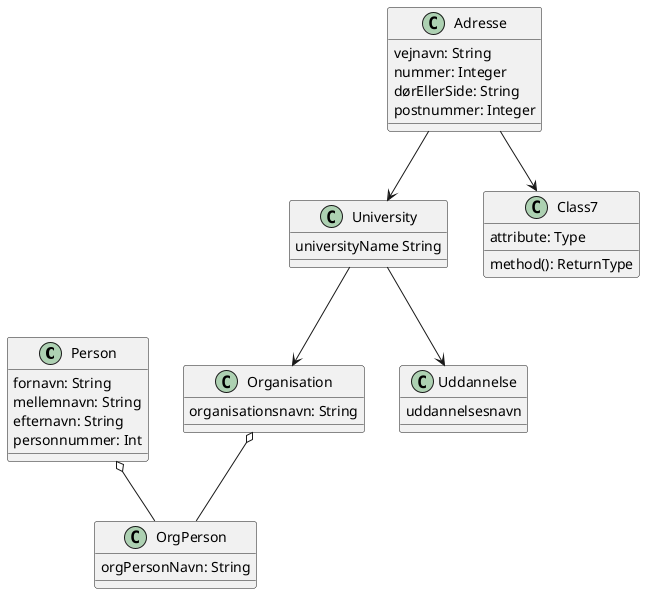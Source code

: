 @startuml

class Person {
  fornavn: String
  mellemnavn: String
  efternavn: String
  personnummer: Int

}
class Adresse {
  vejnavn: String
  nummer: Integer
  dørEllerSide: String
  postnummer: Integer

}
class OrgPerson {
  orgPersonNavn: String

}
class Organisation {
  organisationsnavn: String

}
class University {
  universityName String

}
class Uddannelse {
  uddannelsesnavn

}
class Class7 {
  attribute: Type
  method(): ReturnType
}
Person o-- OrgPerson
Organisation o-- OrgPerson
Adresse --> University
University --> Organisation
University --> Uddannelse
Adresse --> Class7
@enduml
